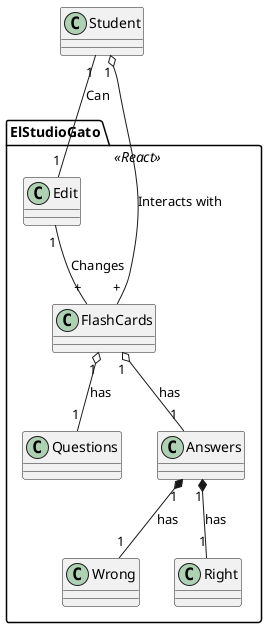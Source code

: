 @startuml

Class Student
package ElStudioGato <<React>> {
Class FlashCards
Class Questions
Class Answers
Class Edit

Student"1" -- "1"Edit : Can
Student"1" o-- "+"FlashCards : Interacts with
FlashCards"1" o-- "1"Questions : has
FlashCards"1" o-- "1"Answers : has
Answers"1" *-- "1"Wrong : has
Answers"1" *-- "1"Right : has
Edit"1" -- "+"FlashCards : Changes


@enduml